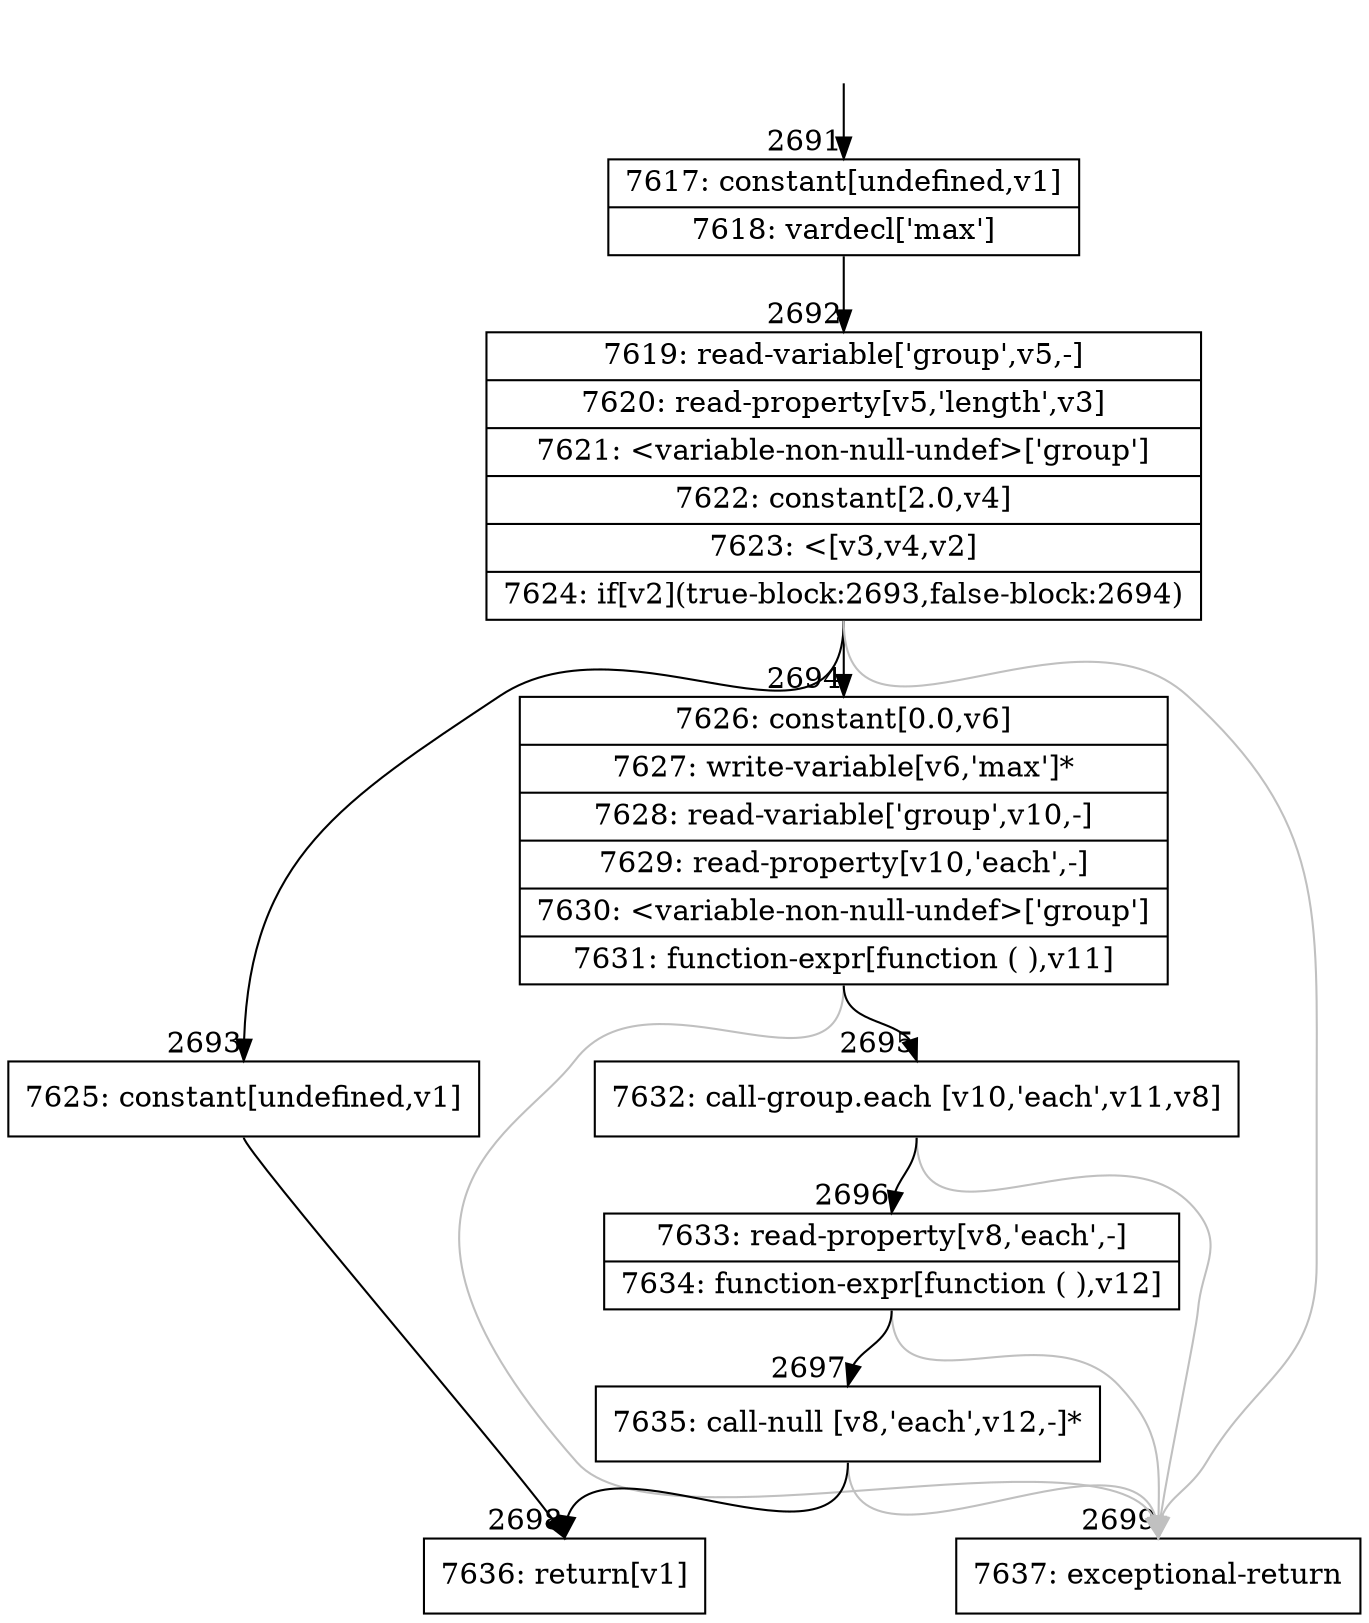 digraph {
rankdir="TD"
BB_entry208[shape=none,label=""];
BB_entry208 -> BB2691 [tailport=s, headport=n, headlabel="    2691"]
BB2691 [shape=record label="{7617: constant[undefined,v1]|7618: vardecl['max']}" ] 
BB2691 -> BB2692 [tailport=s, headport=n, headlabel="      2692"]
BB2692 [shape=record label="{7619: read-variable['group',v5,-]|7620: read-property[v5,'length',v3]|7621: \<variable-non-null-undef\>['group']|7622: constant[2.0,v4]|7623: \<[v3,v4,v2]|7624: if[v2](true-block:2693,false-block:2694)}" ] 
BB2692 -> BB2693 [tailport=s, headport=n, headlabel="      2693"]
BB2692 -> BB2694 [tailport=s, headport=n, headlabel="      2694"]
BB2692 -> BB2699 [tailport=s, headport=n, color=gray, headlabel="      2699"]
BB2693 [shape=record label="{7625: constant[undefined,v1]}" ] 
BB2693 -> BB2698 [tailport=s, headport=n, headlabel="      2698"]
BB2694 [shape=record label="{7626: constant[0.0,v6]|7627: write-variable[v6,'max']*|7628: read-variable['group',v10,-]|7629: read-property[v10,'each',-]|7630: \<variable-non-null-undef\>['group']|7631: function-expr[function ( ),v11]}" ] 
BB2694 -> BB2695 [tailport=s, headport=n, headlabel="      2695"]
BB2694 -> BB2699 [tailport=s, headport=n, color=gray]
BB2695 [shape=record label="{7632: call-group.each [v10,'each',v11,v8]}" ] 
BB2695 -> BB2696 [tailport=s, headport=n, headlabel="      2696"]
BB2695 -> BB2699 [tailport=s, headport=n, color=gray]
BB2696 [shape=record label="{7633: read-property[v8,'each',-]|7634: function-expr[function ( ),v12]}" ] 
BB2696 -> BB2697 [tailport=s, headport=n, headlabel="      2697"]
BB2696 -> BB2699 [tailport=s, headport=n, color=gray]
BB2697 [shape=record label="{7635: call-null [v8,'each',v12,-]*}" ] 
BB2697 -> BB2698 [tailport=s, headport=n]
BB2697 -> BB2699 [tailport=s, headport=n, color=gray]
BB2698 [shape=record label="{7636: return[v1]}" ] 
BB2699 [shape=record label="{7637: exceptional-return}" ] 
//#$~ 2084
}
